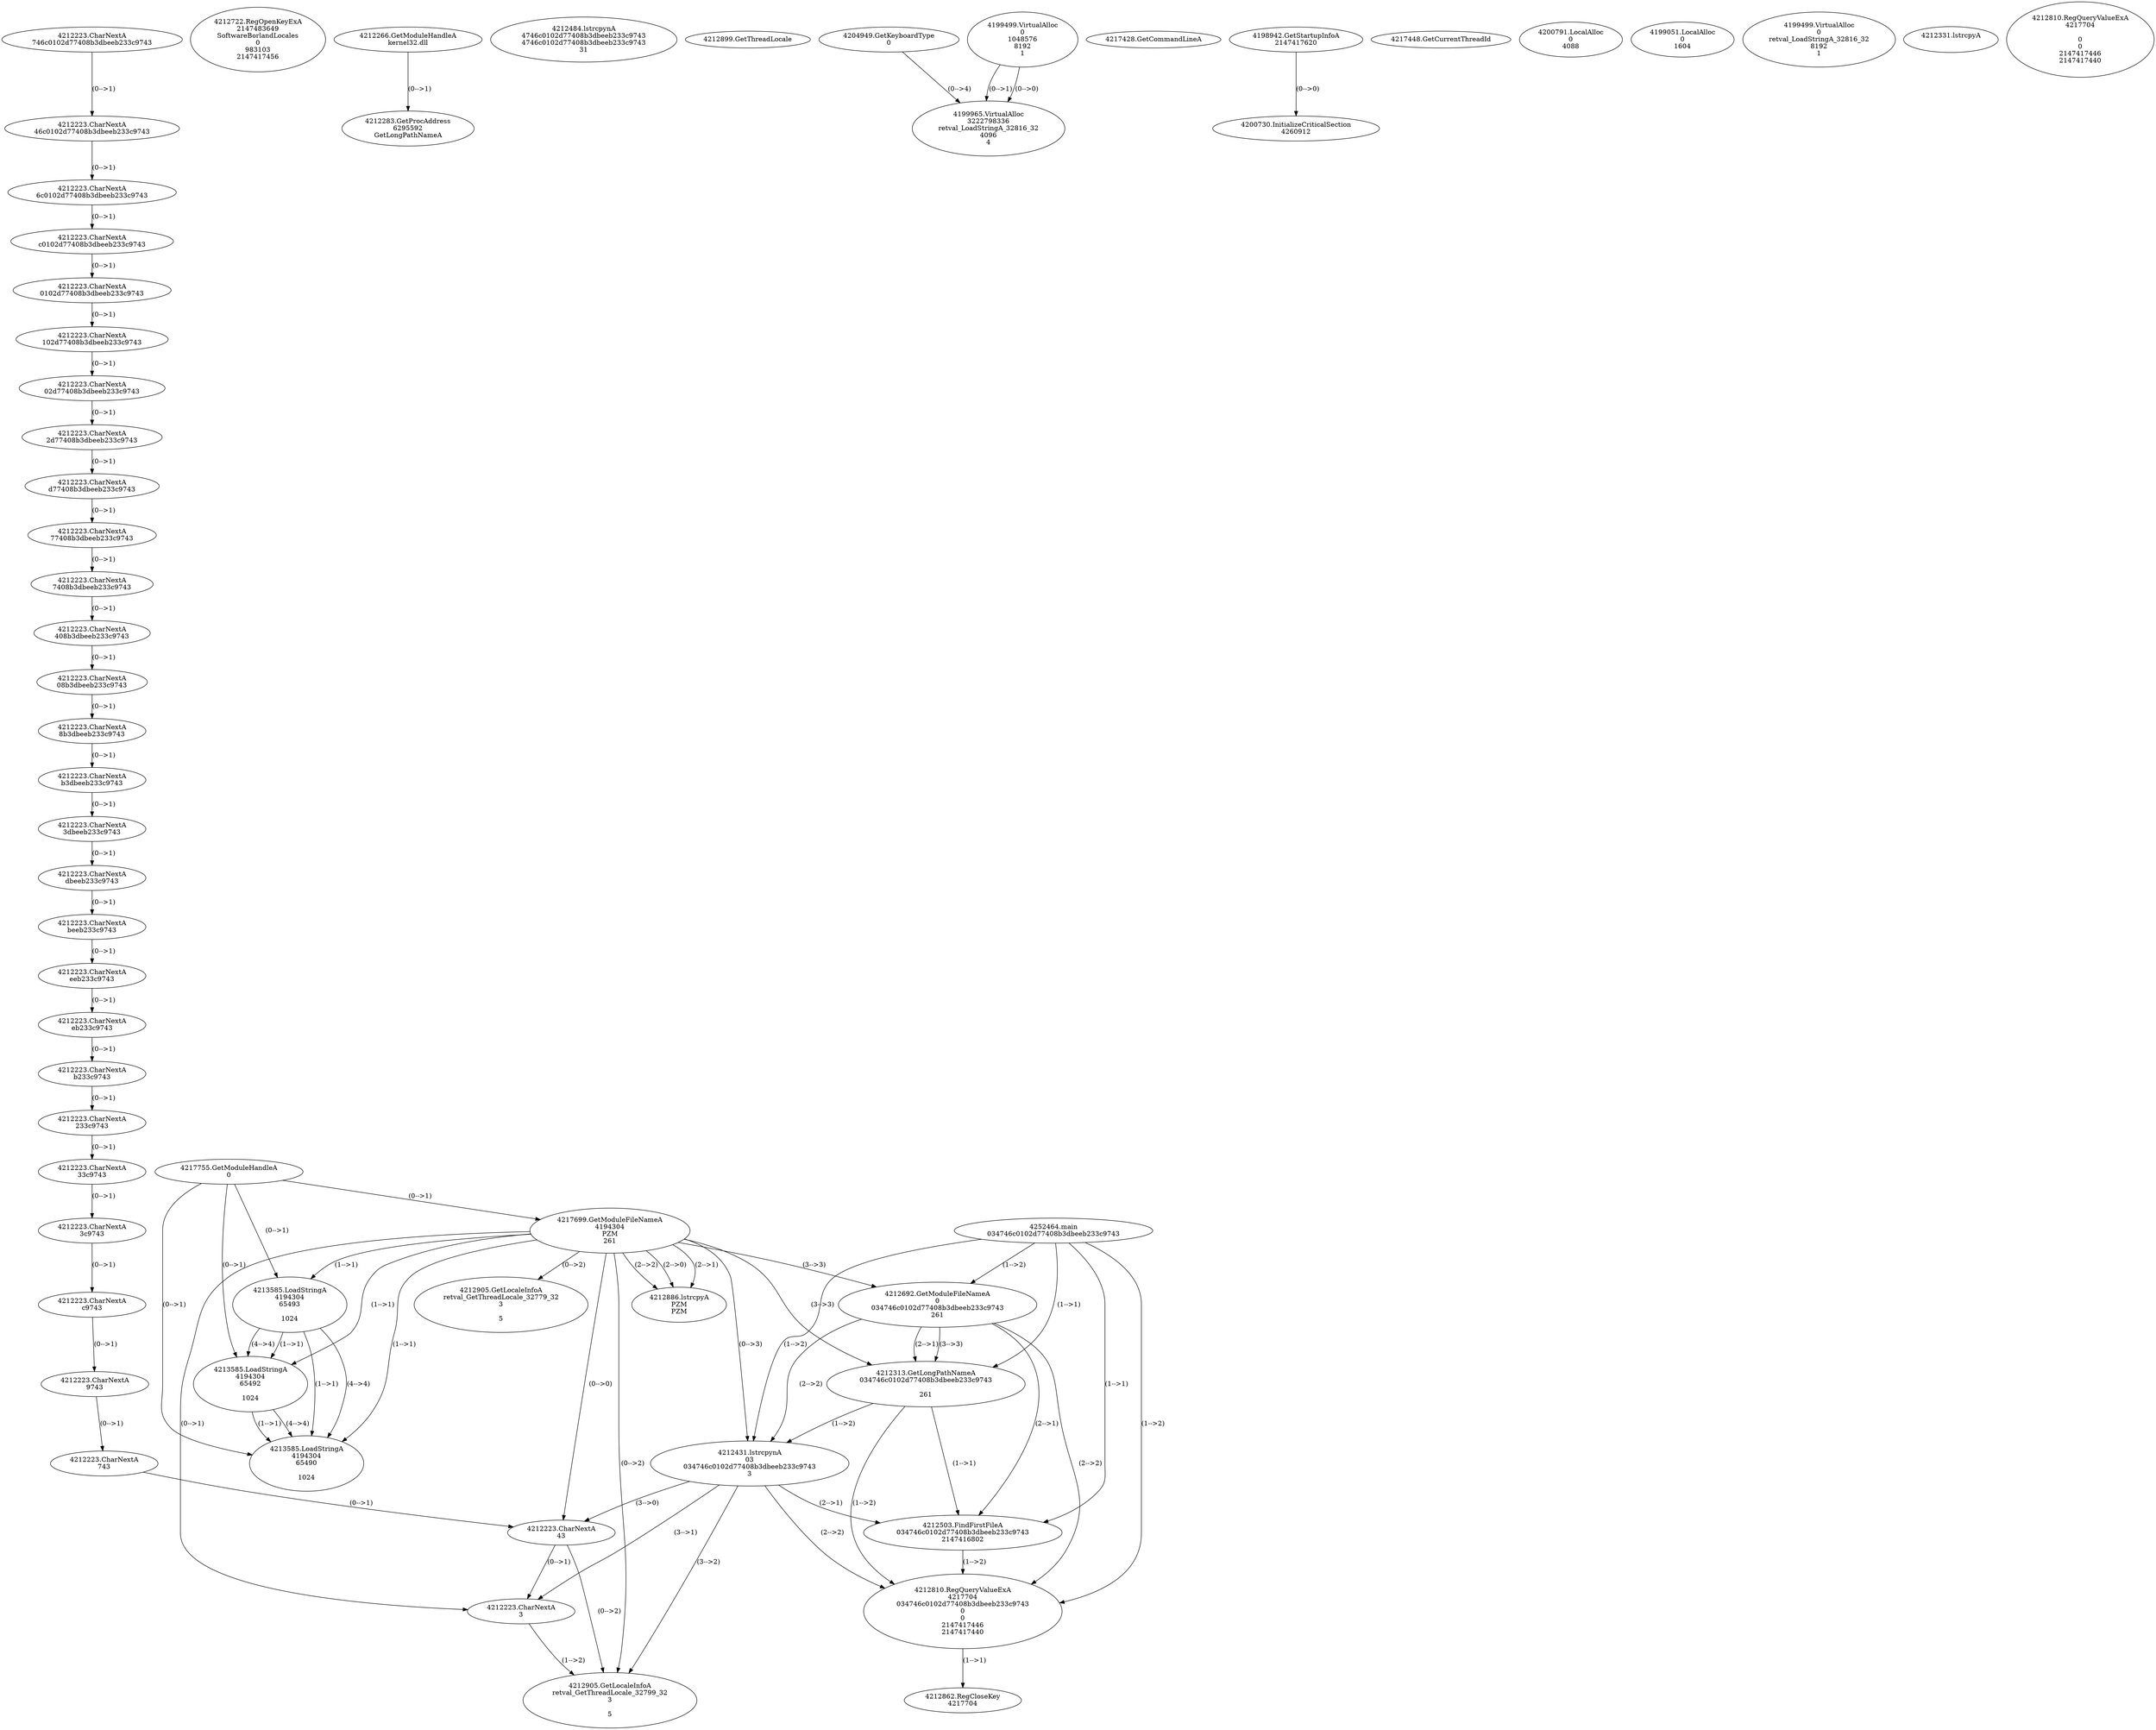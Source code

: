 // Global SCDG with merge call
digraph {
	0 [label="4252464.main
034746c0102d77408b3dbeeb233c9743"]
	1 [label="4217755.GetModuleHandleA
0"]
	2 [label="4217699.GetModuleFileNameA
4194304
PZM
261"]
	1 -> 2 [label="(0-->1)"]
	3 [label="4212692.GetModuleFileNameA
0
034746c0102d77408b3dbeeb233c9743
261"]
	0 -> 3 [label="(1-->2)"]
	2 -> 3 [label="(3-->3)"]
	4 [label="4212722.RegOpenKeyExA
2147483649
Software\Borland\Locales
0
983103
2147417456"]
	5 [label="4212266.GetModuleHandleA
kernel32.dll"]
	6 [label="4212283.GetProcAddress
6295592
GetLongPathNameA"]
	5 -> 6 [label="(0-->1)"]
	7 [label="4212313.GetLongPathNameA
034746c0102d77408b3dbeeb233c9743

261"]
	0 -> 7 [label="(1-->1)"]
	3 -> 7 [label="(2-->1)"]
	2 -> 7 [label="(3-->3)"]
	3 -> 7 [label="(3-->3)"]
	8 [label="4212431.lstrcpynA
03
034746c0102d77408b3dbeeb233c9743
3"]
	0 -> 8 [label="(1-->2)"]
	3 -> 8 [label="(2-->2)"]
	7 -> 8 [label="(1-->2)"]
	2 -> 8 [label="(0-->3)"]
	9 [label="4212223.CharNextA
746c0102d77408b3dbeeb233c9743"]
	10 [label="4212223.CharNextA
46c0102d77408b3dbeeb233c9743"]
	9 -> 10 [label="(0-->1)"]
	11 [label="4212223.CharNextA
6c0102d77408b3dbeeb233c9743"]
	10 -> 11 [label="(0-->1)"]
	12 [label="4212223.CharNextA
c0102d77408b3dbeeb233c9743"]
	11 -> 12 [label="(0-->1)"]
	13 [label="4212223.CharNextA
0102d77408b3dbeeb233c9743"]
	12 -> 13 [label="(0-->1)"]
	14 [label="4212223.CharNextA
102d77408b3dbeeb233c9743"]
	13 -> 14 [label="(0-->1)"]
	15 [label="4212223.CharNextA
02d77408b3dbeeb233c9743"]
	14 -> 15 [label="(0-->1)"]
	16 [label="4212223.CharNextA
2d77408b3dbeeb233c9743"]
	15 -> 16 [label="(0-->1)"]
	17 [label="4212223.CharNextA
d77408b3dbeeb233c9743"]
	16 -> 17 [label="(0-->1)"]
	18 [label="4212223.CharNextA
77408b3dbeeb233c9743"]
	17 -> 18 [label="(0-->1)"]
	19 [label="4212223.CharNextA
7408b3dbeeb233c9743"]
	18 -> 19 [label="(0-->1)"]
	20 [label="4212223.CharNextA
408b3dbeeb233c9743"]
	19 -> 20 [label="(0-->1)"]
	21 [label="4212223.CharNextA
08b3dbeeb233c9743"]
	20 -> 21 [label="(0-->1)"]
	22 [label="4212223.CharNextA
8b3dbeeb233c9743"]
	21 -> 22 [label="(0-->1)"]
	23 [label="4212223.CharNextA
b3dbeeb233c9743"]
	22 -> 23 [label="(0-->1)"]
	24 [label="4212223.CharNextA
3dbeeb233c9743"]
	23 -> 24 [label="(0-->1)"]
	25 [label="4212223.CharNextA
dbeeb233c9743"]
	24 -> 25 [label="(0-->1)"]
	26 [label="4212223.CharNextA
beeb233c9743"]
	25 -> 26 [label="(0-->1)"]
	27 [label="4212223.CharNextA
eeb233c9743"]
	26 -> 27 [label="(0-->1)"]
	28 [label="4212223.CharNextA
eb233c9743"]
	27 -> 28 [label="(0-->1)"]
	29 [label="4212223.CharNextA
b233c9743"]
	28 -> 29 [label="(0-->1)"]
	30 [label="4212223.CharNextA
233c9743"]
	29 -> 30 [label="(0-->1)"]
	31 [label="4212223.CharNextA
33c9743"]
	30 -> 31 [label="(0-->1)"]
	32 [label="4212223.CharNextA
3c9743"]
	31 -> 32 [label="(0-->1)"]
	33 [label="4212223.CharNextA
c9743"]
	32 -> 33 [label="(0-->1)"]
	34 [label="4212223.CharNextA
9743"]
	33 -> 34 [label="(0-->1)"]
	35 [label="4212223.CharNextA
743"]
	34 -> 35 [label="(0-->1)"]
	36 [label="4212223.CharNextA
43"]
	35 -> 36 [label="(0-->1)"]
	2 -> 36 [label="(0-->0)"]
	8 -> 36 [label="(3-->0)"]
	37 [label="4212223.CharNextA
3"]
	2 -> 37 [label="(0-->1)"]
	8 -> 37 [label="(3-->1)"]
	36 -> 37 [label="(0-->1)"]
	38 [label="4212484.lstrcpynA
4746c0102d77408b3dbeeb233c9743
4746c0102d77408b3dbeeb233c9743
31"]
	39 [label="4212503.FindFirstFileA
034746c0102d77408b3dbeeb233c9743
2147416802"]
	0 -> 39 [label="(1-->1)"]
	3 -> 39 [label="(2-->1)"]
	7 -> 39 [label="(1-->1)"]
	8 -> 39 [label="(2-->1)"]
	40 [label="4212810.RegQueryValueExA
4217704
034746c0102d77408b3dbeeb233c9743
0
0
2147417446
2147417440"]
	0 -> 40 [label="(1-->2)"]
	3 -> 40 [label="(2-->2)"]
	7 -> 40 [label="(1-->2)"]
	8 -> 40 [label="(2-->2)"]
	39 -> 40 [label="(1-->2)"]
	41 [label="4212862.RegCloseKey
4217704"]
	40 -> 41 [label="(1-->1)"]
	42 [label="4212886.lstrcpyA
PZM
PZM"]
	2 -> 42 [label="(2-->1)"]
	2 -> 42 [label="(2-->2)"]
	2 -> 42 [label="(2-->0)"]
	43 [label="4212899.GetThreadLocale
"]
	44 [label="4212905.GetLocaleInfoA
retval_GetThreadLocale_32799_32
3

5"]
	2 -> 44 [label="(0-->2)"]
	8 -> 44 [label="(3-->2)"]
	36 -> 44 [label="(0-->2)"]
	37 -> 44 [label="(1-->2)"]
	45 [label="4204949.GetKeyboardType
0"]
	46 [label="4217428.GetCommandLineA
"]
	47 [label="4198942.GetStartupInfoA
2147417620"]
	48 [label="4217448.GetCurrentThreadId
"]
	49 [label="4213585.LoadStringA
4194304
65493

1024"]
	1 -> 49 [label="(0-->1)"]
	2 -> 49 [label="(1-->1)"]
	50 [label="4213585.LoadStringA
4194304
65492

1024"]
	1 -> 50 [label="(0-->1)"]
	2 -> 50 [label="(1-->1)"]
	49 -> 50 [label="(1-->1)"]
	49 -> 50 [label="(4-->4)"]
	51 [label="4213585.LoadStringA
4194304
65490

1024"]
	1 -> 51 [label="(0-->1)"]
	2 -> 51 [label="(1-->1)"]
	49 -> 51 [label="(1-->1)"]
	50 -> 51 [label="(1-->1)"]
	49 -> 51 [label="(4-->4)"]
	50 -> 51 [label="(4-->4)"]
	52 [label="4200730.InitializeCriticalSection
4260912"]
	47 -> 52 [label="(0-->0)"]
	53 [label="4200791.LocalAlloc
0
4088"]
	54 [label="4199499.VirtualAlloc
0
1048576
8192
1"]
	55 [label="4199051.LocalAlloc
0
1604"]
	56 [label="4199965.VirtualAlloc
3222798336
retval_LoadStringA_32816_32
4096
4"]
	54 -> 56 [label="(0-->1)"]
	45 -> 56 [label="(0-->4)"]
	54 -> 56 [label="(0-->0)"]
	57 [label="4199499.VirtualAlloc
0
retval_LoadStringA_32816_32
8192
1"]
	58 [label="4212331.lstrcpyA

"]
	59 [label="4212810.RegQueryValueExA
4217704

0
0
2147417446
2147417440"]
	60 [label="4212905.GetLocaleInfoA
retval_GetThreadLocale_32779_32
3

5"]
	2 -> 60 [label="(0-->2)"]
}
